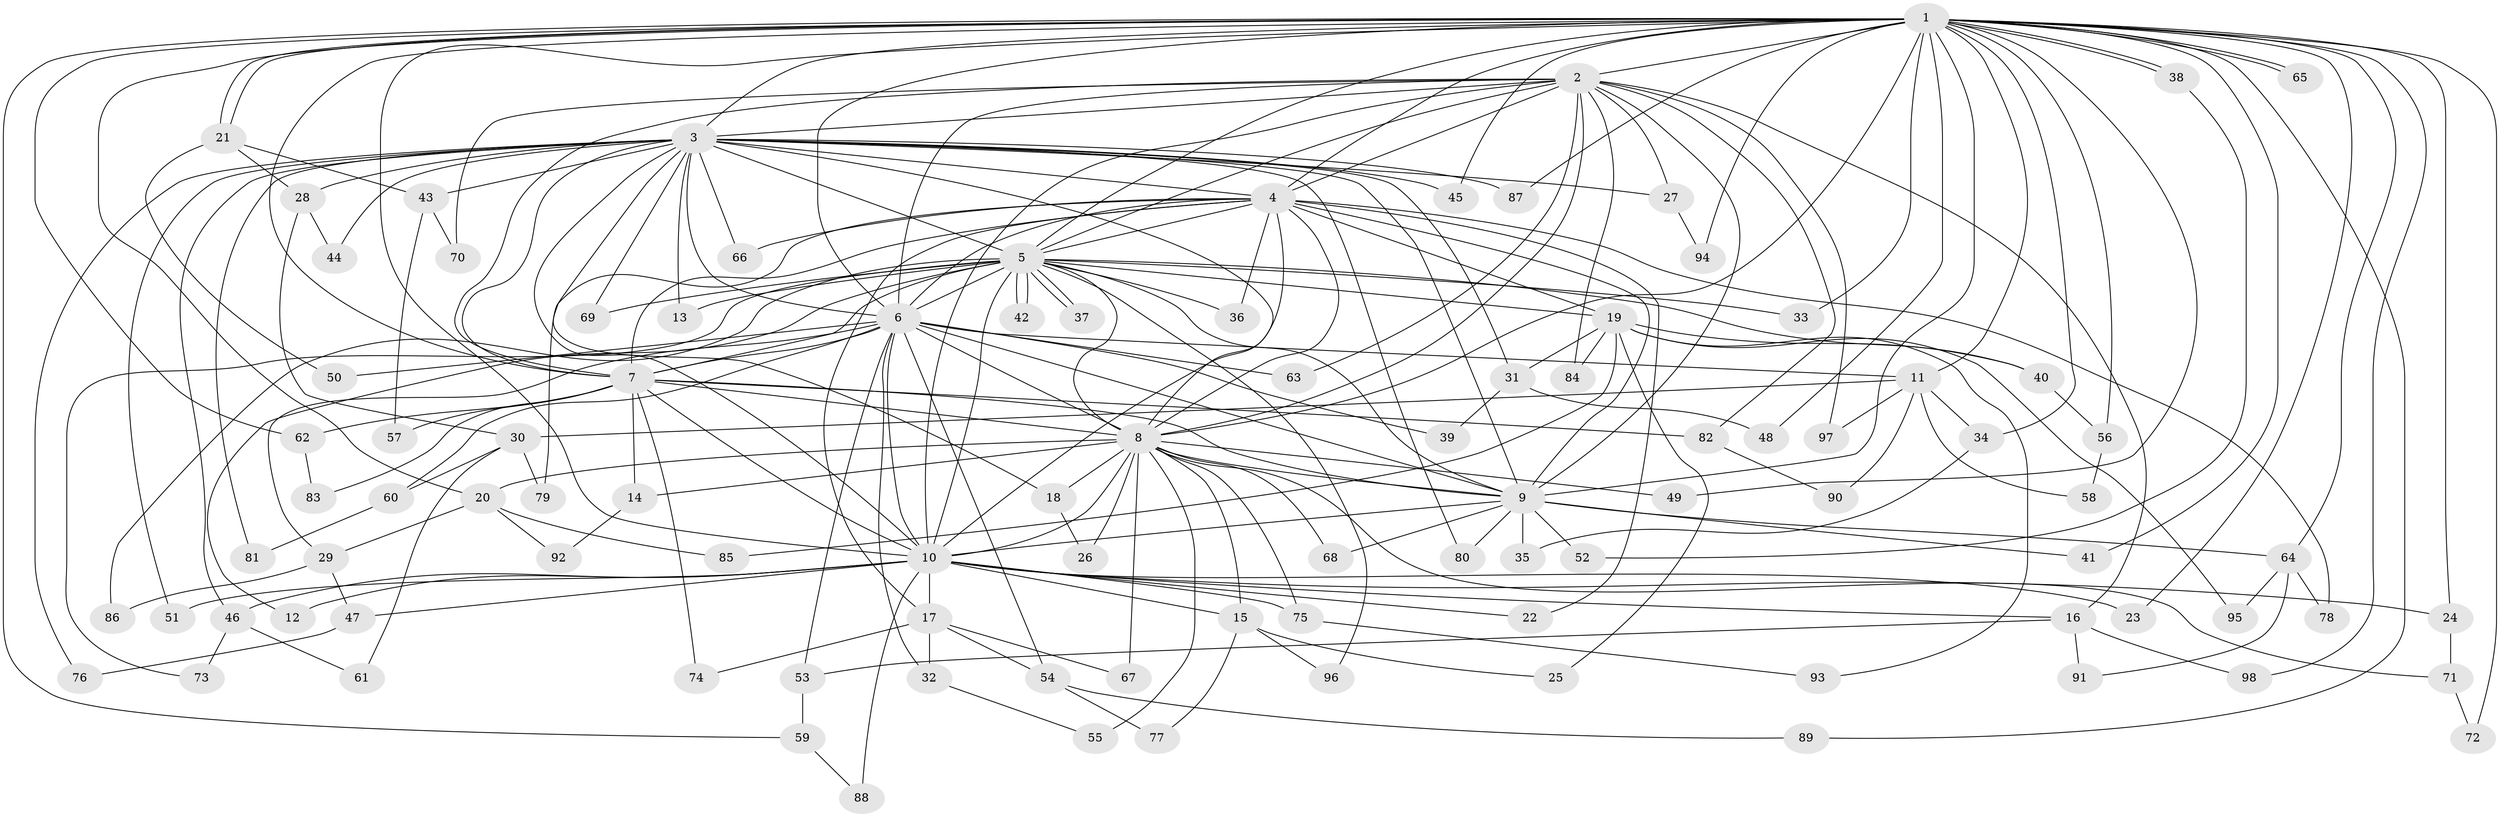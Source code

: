 // coarse degree distribution, {38: 0.02564102564102564, 8: 0.02564102564102564, 19: 0.02564102564102564, 16: 0.02564102564102564, 11: 0.02564102564102564, 5: 0.05128205128205128, 2: 0.46153846153846156, 3: 0.15384615384615385, 4: 0.05128205128205128, 6: 0.05128205128205128, 1: 0.10256410256410256}
// Generated by graph-tools (version 1.1) at 2025/17/03/04/25 18:17:32]
// undirected, 98 vertices, 221 edges
graph export_dot {
graph [start="1"]
  node [color=gray90,style=filled];
  1;
  2;
  3;
  4;
  5;
  6;
  7;
  8;
  9;
  10;
  11;
  12;
  13;
  14;
  15;
  16;
  17;
  18;
  19;
  20;
  21;
  22;
  23;
  24;
  25;
  26;
  27;
  28;
  29;
  30;
  31;
  32;
  33;
  34;
  35;
  36;
  37;
  38;
  39;
  40;
  41;
  42;
  43;
  44;
  45;
  46;
  47;
  48;
  49;
  50;
  51;
  52;
  53;
  54;
  55;
  56;
  57;
  58;
  59;
  60;
  61;
  62;
  63;
  64;
  65;
  66;
  67;
  68;
  69;
  70;
  71;
  72;
  73;
  74;
  75;
  76;
  77;
  78;
  79;
  80;
  81;
  82;
  83;
  84;
  85;
  86;
  87;
  88;
  89;
  90;
  91;
  92;
  93;
  94;
  95;
  96;
  97;
  98;
  1 -- 2;
  1 -- 3;
  1 -- 4;
  1 -- 5;
  1 -- 6;
  1 -- 7;
  1 -- 8;
  1 -- 9;
  1 -- 10;
  1 -- 11;
  1 -- 20;
  1 -- 21;
  1 -- 21;
  1 -- 23;
  1 -- 24;
  1 -- 33;
  1 -- 34;
  1 -- 38;
  1 -- 38;
  1 -- 41;
  1 -- 45;
  1 -- 48;
  1 -- 49;
  1 -- 56;
  1 -- 59;
  1 -- 62;
  1 -- 64;
  1 -- 65;
  1 -- 65;
  1 -- 72;
  1 -- 87;
  1 -- 89;
  1 -- 94;
  1 -- 98;
  2 -- 3;
  2 -- 4;
  2 -- 5;
  2 -- 6;
  2 -- 7;
  2 -- 8;
  2 -- 9;
  2 -- 10;
  2 -- 16;
  2 -- 27;
  2 -- 63;
  2 -- 70;
  2 -- 82;
  2 -- 84;
  2 -- 97;
  3 -- 4;
  3 -- 5;
  3 -- 6;
  3 -- 7;
  3 -- 8;
  3 -- 9;
  3 -- 10;
  3 -- 13;
  3 -- 18;
  3 -- 27;
  3 -- 28;
  3 -- 31;
  3 -- 43;
  3 -- 44;
  3 -- 45;
  3 -- 46;
  3 -- 51;
  3 -- 66;
  3 -- 69;
  3 -- 76;
  3 -- 80;
  3 -- 81;
  3 -- 87;
  4 -- 5;
  4 -- 6;
  4 -- 7;
  4 -- 8;
  4 -- 9;
  4 -- 10;
  4 -- 17;
  4 -- 19;
  4 -- 22;
  4 -- 36;
  4 -- 66;
  4 -- 78;
  4 -- 79;
  5 -- 6;
  5 -- 7;
  5 -- 8;
  5 -- 9;
  5 -- 10;
  5 -- 12;
  5 -- 13;
  5 -- 19;
  5 -- 33;
  5 -- 36;
  5 -- 37;
  5 -- 37;
  5 -- 40;
  5 -- 42;
  5 -- 42;
  5 -- 69;
  5 -- 73;
  5 -- 86;
  5 -- 96;
  6 -- 7;
  6 -- 8;
  6 -- 9;
  6 -- 10;
  6 -- 11;
  6 -- 29;
  6 -- 32;
  6 -- 39;
  6 -- 50;
  6 -- 53;
  6 -- 54;
  6 -- 60;
  6 -- 63;
  7 -- 8;
  7 -- 9;
  7 -- 10;
  7 -- 14;
  7 -- 57;
  7 -- 62;
  7 -- 74;
  7 -- 82;
  7 -- 83;
  8 -- 9;
  8 -- 10;
  8 -- 14;
  8 -- 15;
  8 -- 18;
  8 -- 20;
  8 -- 26;
  8 -- 49;
  8 -- 55;
  8 -- 67;
  8 -- 68;
  8 -- 71;
  8 -- 75;
  9 -- 10;
  9 -- 35;
  9 -- 41;
  9 -- 52;
  9 -- 64;
  9 -- 68;
  9 -- 80;
  10 -- 12;
  10 -- 15;
  10 -- 16;
  10 -- 17;
  10 -- 22;
  10 -- 23;
  10 -- 24;
  10 -- 46;
  10 -- 47;
  10 -- 51;
  10 -- 75;
  10 -- 88;
  11 -- 30;
  11 -- 34;
  11 -- 58;
  11 -- 90;
  11 -- 97;
  14 -- 92;
  15 -- 25;
  15 -- 77;
  15 -- 96;
  16 -- 53;
  16 -- 91;
  16 -- 98;
  17 -- 32;
  17 -- 54;
  17 -- 67;
  17 -- 74;
  18 -- 26;
  19 -- 25;
  19 -- 31;
  19 -- 40;
  19 -- 84;
  19 -- 85;
  19 -- 93;
  19 -- 95;
  20 -- 29;
  20 -- 85;
  20 -- 92;
  21 -- 28;
  21 -- 43;
  21 -- 50;
  24 -- 71;
  27 -- 94;
  28 -- 30;
  28 -- 44;
  29 -- 47;
  29 -- 86;
  30 -- 60;
  30 -- 61;
  30 -- 79;
  31 -- 39;
  31 -- 48;
  32 -- 55;
  34 -- 35;
  38 -- 52;
  40 -- 56;
  43 -- 57;
  43 -- 70;
  46 -- 61;
  46 -- 73;
  47 -- 76;
  53 -- 59;
  54 -- 77;
  54 -- 89;
  56 -- 58;
  59 -- 88;
  60 -- 81;
  62 -- 83;
  64 -- 78;
  64 -- 91;
  64 -- 95;
  71 -- 72;
  75 -- 93;
  82 -- 90;
}
